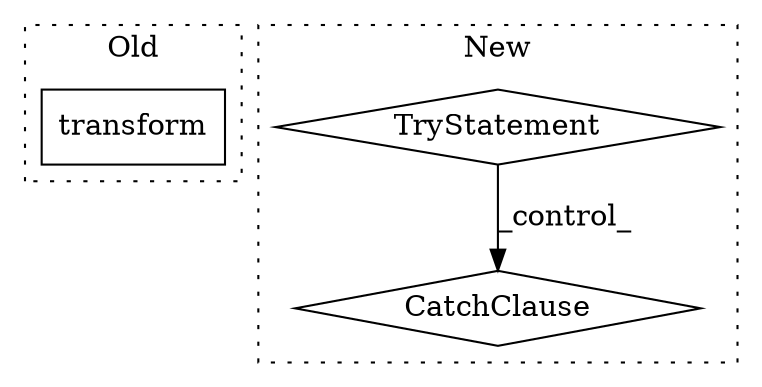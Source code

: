 digraph G {
subgraph cluster0 {
1 [label="transform" a="32" s="1760,1771" l="10,1" shape="box"];
label = "Old";
style="dotted";
}
subgraph cluster1 {
2 [label="TryStatement" a="54" s="2055" l="4" shape="diamond"];
3 [label="CatchClause" a="12" s="2225,2248" l="13,2" shape="diamond"];
label = "New";
style="dotted";
}
2 -> 3 [label="_control_"];
}